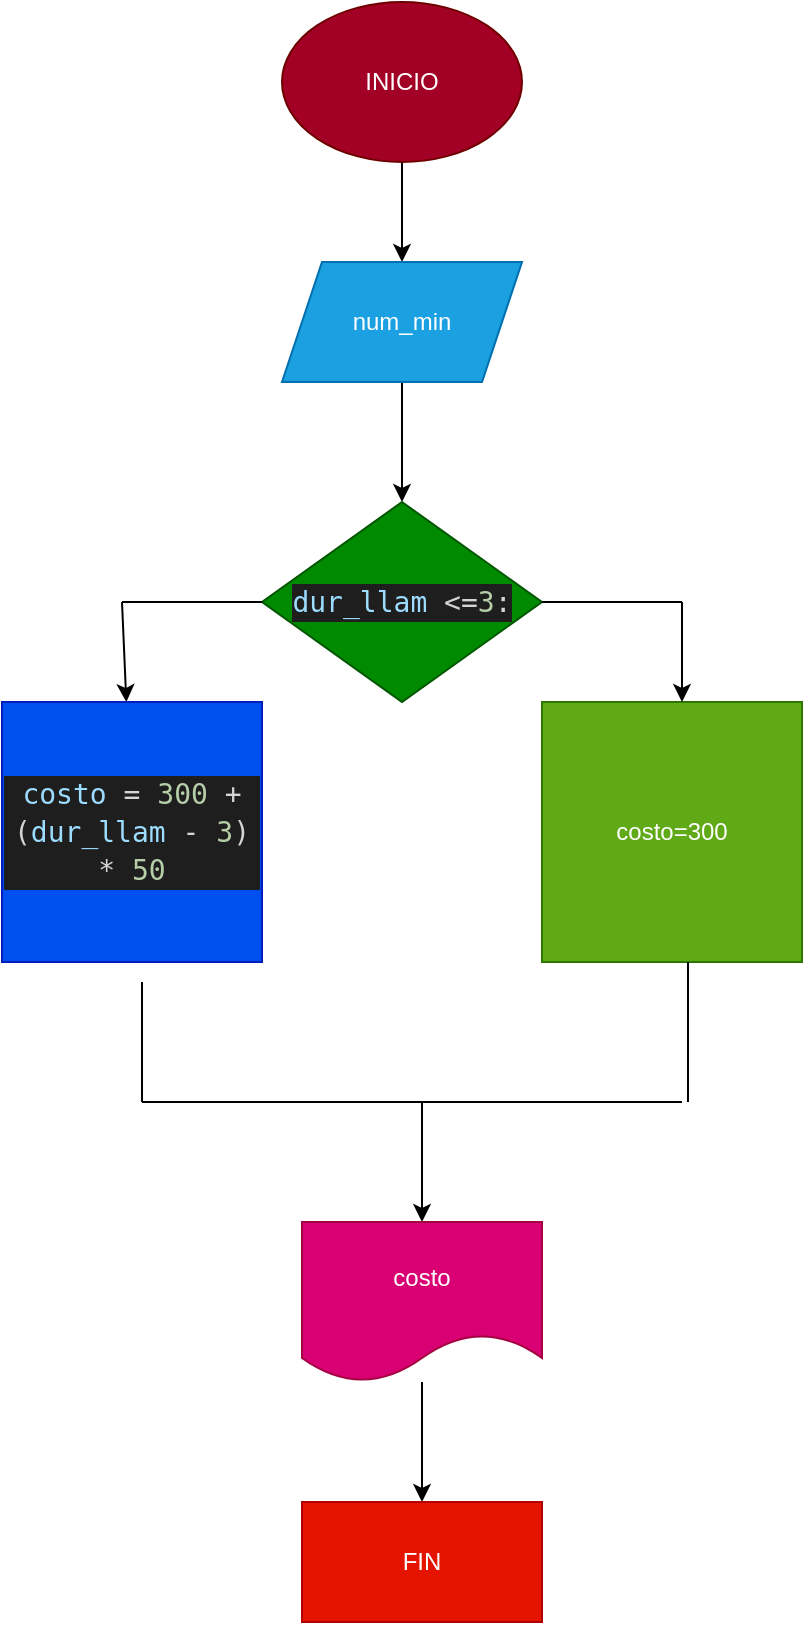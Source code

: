 <mxfile>
    <diagram id="YytpkdlHnPBoEIV2AE2B" name="Página-1">
        <mxGraphModel dx="530" dy="1582" grid="1" gridSize="10" guides="1" tooltips="1" connect="1" arrows="1" fold="1" page="1" pageScale="1" pageWidth="827" pageHeight="1169" math="0" shadow="0">
            <root>
                <mxCell id="0"/>
                <mxCell id="1" parent="0"/>
                <mxCell id="5" value="" style="edgeStyle=none;html=1;" edge="1" parent="1" source="3" target="4">
                    <mxGeometry relative="1" as="geometry"/>
                </mxCell>
                <mxCell id="3" value="INICIO" style="ellipse;whiteSpace=wrap;html=1;fillColor=#a20025;fontColor=#ffffff;strokeColor=#6F0000;" vertex="1" parent="1">
                    <mxGeometry x="210" y="-950" width="120" height="80" as="geometry"/>
                </mxCell>
                <mxCell id="25" value="" style="edgeStyle=none;html=1;" edge="1" parent="1" source="4" target="8">
                    <mxGeometry relative="1" as="geometry"/>
                </mxCell>
                <mxCell id="4" value="num_min" style="shape=parallelogram;perimeter=parallelogramPerimeter;whiteSpace=wrap;html=1;fixedSize=1;fillColor=#1ba1e2;strokeColor=#006EAF;fontColor=#ffffff;" vertex="1" parent="1">
                    <mxGeometry x="210" y="-820" width="120" height="60" as="geometry"/>
                </mxCell>
                <mxCell id="8" value="&lt;div style=&quot;color: rgb(212, 212, 212); background-color: rgb(30, 30, 30); font-family: &amp;quot;Droid Sans Mono&amp;quot;, &amp;quot;monospace&amp;quot;, monospace; font-size: 14px; line-height: 19px;&quot;&gt;&lt;span style=&quot;color: #9cdcfe;&quot;&gt;dur_llam&lt;/span&gt;  &amp;lt;=&lt;span style=&quot;color: #b5cea8;&quot;&gt;3&lt;/span&gt;:&lt;/div&gt;" style="rhombus;whiteSpace=wrap;html=1;fillColor=#008a00;fontColor=#ffffff;strokeColor=#005700;" vertex="1" parent="1">
                    <mxGeometry x="200" y="-700" width="140" height="100" as="geometry"/>
                </mxCell>
                <mxCell id="11" value="" style="endArrow=none;html=1;" edge="1" parent="1">
                    <mxGeometry width="50" height="50" relative="1" as="geometry">
                        <mxPoint x="130" y="-650" as="sourcePoint"/>
                        <mxPoint x="200" y="-650" as="targetPoint"/>
                    </mxGeometry>
                </mxCell>
                <mxCell id="13" value="&lt;div style=&quot;color: rgb(212, 212, 212); background-color: rgb(30, 30, 30); font-family: &amp;quot;Droid Sans Mono&amp;quot;, &amp;quot;monospace&amp;quot;, monospace; font-size: 14px; line-height: 19px;&quot;&gt;&lt;div&gt;&lt;span style=&quot;color: #9cdcfe;&quot;&gt;costo&lt;/span&gt; = &lt;span style=&quot;color: #b5cea8;&quot;&gt;300&lt;/span&gt; + (&lt;span style=&quot;color: #9cdcfe;&quot;&gt;dur_llam&lt;/span&gt; - &lt;span style=&quot;color: #b5cea8;&quot;&gt;3&lt;/span&gt;) * &lt;span style=&quot;color: #b5cea8;&quot;&gt;50&lt;/span&gt;&lt;/div&gt;&lt;/div&gt;" style="whiteSpace=wrap;html=1;aspect=fixed;rotation=0;fillColor=#0050ef;fontColor=#ffffff;strokeColor=#001DBC;" vertex="1" parent="1">
                    <mxGeometry x="70" y="-600" width="130" height="130" as="geometry"/>
                </mxCell>
                <mxCell id="14" value="" style="endArrow=none;html=1;" edge="1" parent="1">
                    <mxGeometry width="50" height="50" relative="1" as="geometry">
                        <mxPoint x="340" y="-650" as="sourcePoint"/>
                        <mxPoint x="410" y="-650" as="targetPoint"/>
                    </mxGeometry>
                </mxCell>
                <mxCell id="16" value="costo=300" style="whiteSpace=wrap;html=1;aspect=fixed;rotation=0;fillColor=#60a917;fontColor=#ffffff;strokeColor=#2D7600;" vertex="1" parent="1">
                    <mxGeometry x="340" y="-600" width="130" height="130" as="geometry"/>
                </mxCell>
                <mxCell id="17" value="" style="endArrow=none;html=1;" edge="1" parent="1">
                    <mxGeometry width="50" height="50" relative="1" as="geometry">
                        <mxPoint x="140" y="-400" as="sourcePoint"/>
                        <mxPoint x="140" y="-460" as="targetPoint"/>
                    </mxGeometry>
                </mxCell>
                <mxCell id="18" value="" style="endArrow=none;html=1;" edge="1" parent="1">
                    <mxGeometry width="50" height="50" relative="1" as="geometry">
                        <mxPoint x="413" y="-400" as="sourcePoint"/>
                        <mxPoint x="413" y="-470" as="targetPoint"/>
                    </mxGeometry>
                </mxCell>
                <mxCell id="19" value="" style="endArrow=classic;html=1;" edge="1" parent="1">
                    <mxGeometry width="50" height="50" relative="1" as="geometry">
                        <mxPoint x="140" y="-400" as="sourcePoint"/>
                        <mxPoint x="140" y="-400" as="targetPoint"/>
                    </mxGeometry>
                </mxCell>
                <mxCell id="20" value="" style="endArrow=none;html=1;" edge="1" parent="1">
                    <mxGeometry width="50" height="50" relative="1" as="geometry">
                        <mxPoint x="140" y="-400" as="sourcePoint"/>
                        <mxPoint x="410" y="-400" as="targetPoint"/>
                    </mxGeometry>
                </mxCell>
                <mxCell id="21" value="" style="endArrow=classic;html=1;" edge="1" parent="1" target="22">
                    <mxGeometry width="50" height="50" relative="1" as="geometry">
                        <mxPoint x="280" y="-400" as="sourcePoint"/>
                        <mxPoint x="280" y="-350" as="targetPoint"/>
                    </mxGeometry>
                </mxCell>
                <mxCell id="24" value="" style="edgeStyle=none;html=1;" edge="1" parent="1" source="22" target="23">
                    <mxGeometry relative="1" as="geometry"/>
                </mxCell>
                <mxCell id="22" value="costo" style="shape=document;whiteSpace=wrap;html=1;boundedLbl=1;fillColor=#d80073;fontColor=#ffffff;strokeColor=#A50040;" vertex="1" parent="1">
                    <mxGeometry x="220" y="-340" width="120" height="80" as="geometry"/>
                </mxCell>
                <mxCell id="23" value="FIN" style="rounded=0;whiteSpace=wrap;html=1;fillColor=#e51400;fontColor=#ffffff;strokeColor=#B20000;" vertex="1" parent="1">
                    <mxGeometry x="220" y="-200" width="120" height="60" as="geometry"/>
                </mxCell>
                <mxCell id="26" value="" style="endArrow=classic;html=1;" edge="1" parent="1">
                    <mxGeometry width="50" height="50" relative="1" as="geometry">
                        <mxPoint x="410" y="-650" as="sourcePoint"/>
                        <mxPoint x="410" y="-600" as="targetPoint"/>
                    </mxGeometry>
                </mxCell>
                <mxCell id="29" value="" style="endArrow=classic;html=1;" edge="1" parent="1" target="13">
                    <mxGeometry width="50" height="50" relative="1" as="geometry">
                        <mxPoint x="130" y="-650" as="sourcePoint"/>
                        <mxPoint x="180" y="-700" as="targetPoint"/>
                    </mxGeometry>
                </mxCell>
            </root>
        </mxGraphModel>
    </diagram>
</mxfile>
